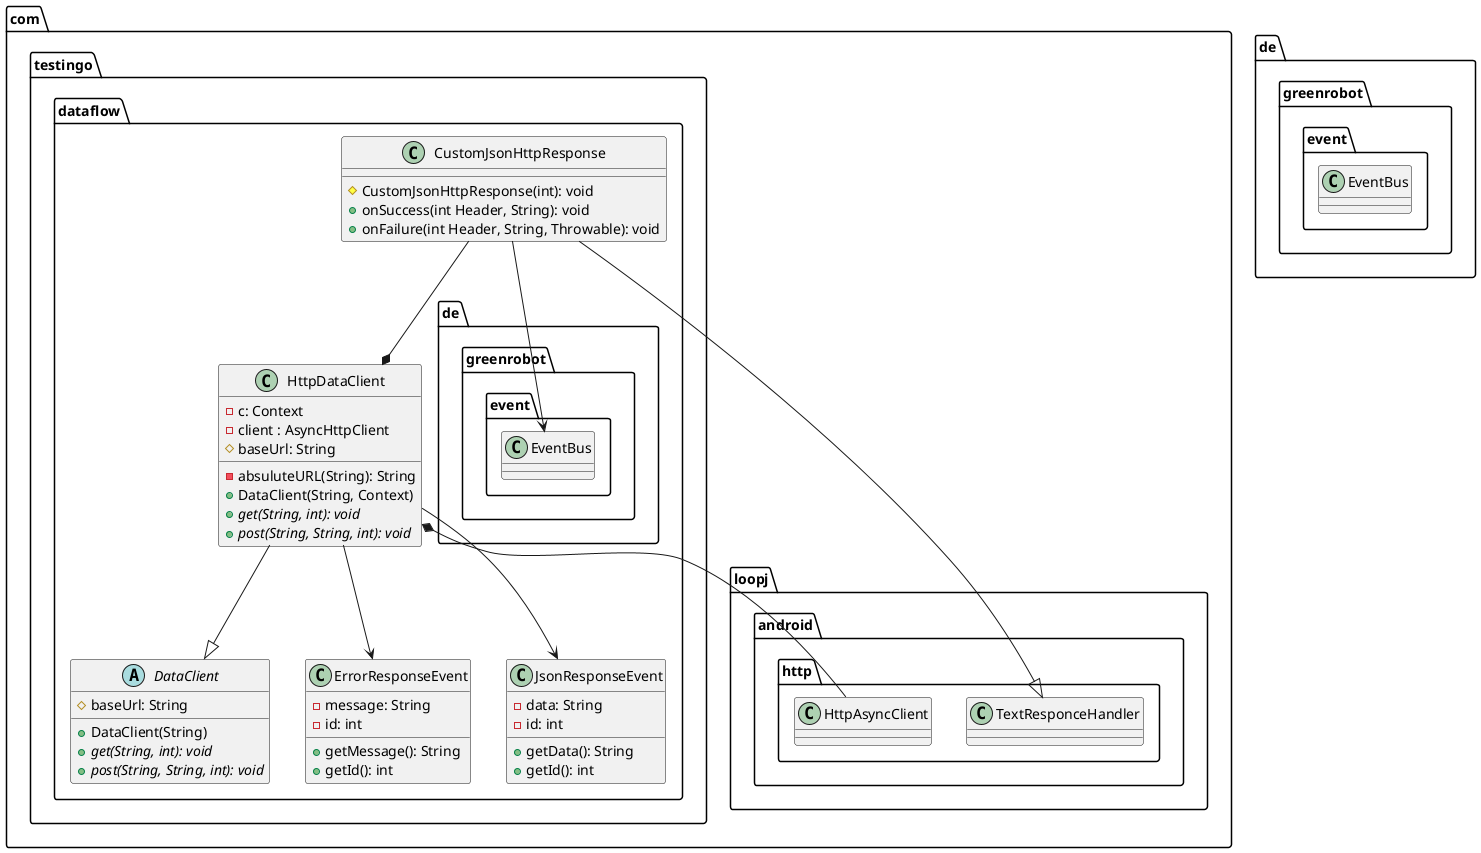 @startuml

package com.testingo.dataflow {
    abstract class DataClient {
        #baseUrl: String
        +DataClient(String)
        +{abstract}get(String, int): void
        +{abstract}post(String, String, int): void
    }

    class CustomJsonHttpResponse {
        #CustomJsonHttpResponse(int): void
        +onSuccess(int Header, String): void
        +onFailure(int Header, String, Throwable): void
    }
    CustomJsonHttpResponse --* HttpDataClient
    CustomJsonHttpResponse --|> com.loopj.android.http.TextResponceHandler
    CustomJsonHttpResponse --> de.greenrobot.event.EventBus

     class HttpDataClient {
        -c: Context
        -client : AsyncHttpClient
        #baseUrl: String
        -absuluteURL(String): String
        +DataClient(String, Context)
        +{abstract}get(String, int): void
        +{abstract}post(String, String, int): void
     }
     HttpDataClient --|> DataClient
     HttpDataClient *-- com.loopj.android.http.HttpAsyncClient
     HttpDataClient --> ErrorResponseEvent
     HttpDataClient --> JsonResponseEvent

     class ErrorResponseEvent {
        -message: String
        -id: int
        +getMessage(): String
        +getId(): int
     }

     class JsonResponseEvent {
        -data: String
        -id: int
        +getData(): String
        +getId(): int
     }
}

package de.greenrobot.event {
     class EventBus
}

package com.loopj.android.http {
    class HttpAsyncClient
    class TextResponceHandler
}

@enduml